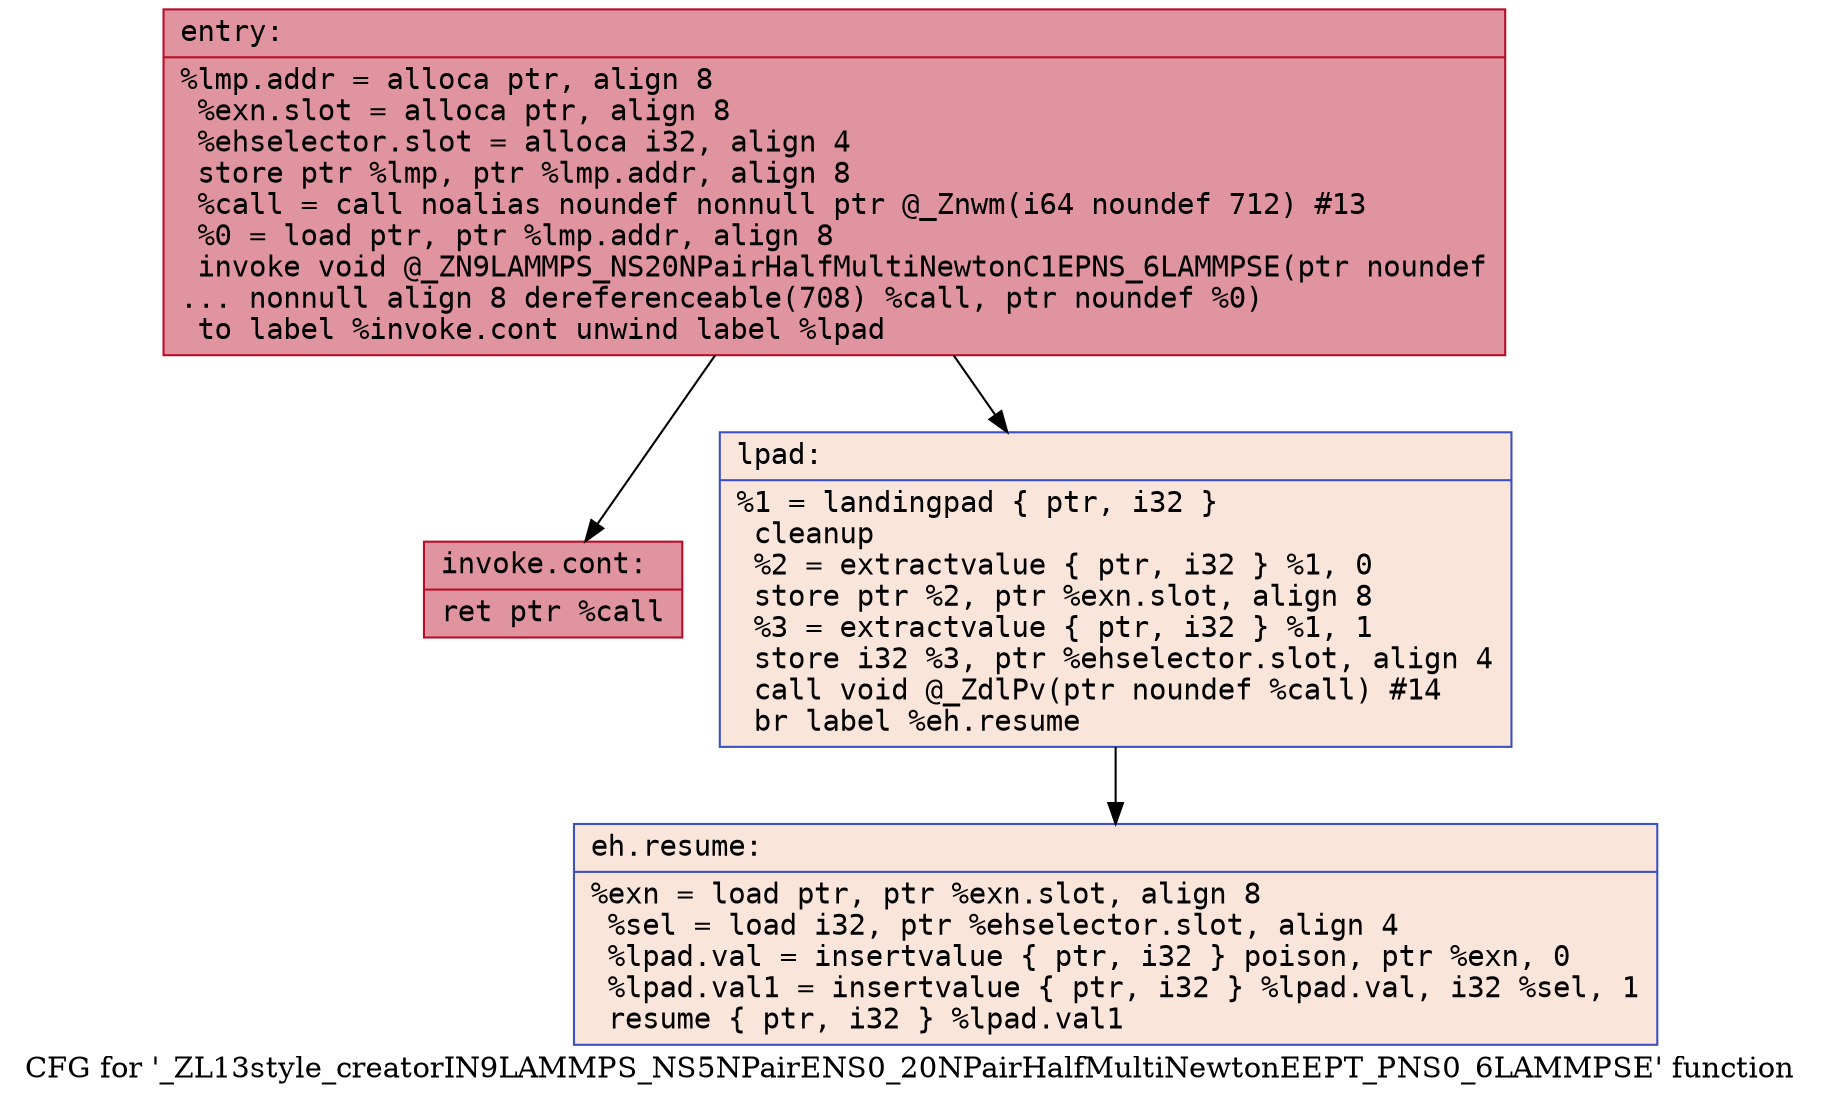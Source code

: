 digraph "CFG for '_ZL13style_creatorIN9LAMMPS_NS5NPairENS0_20NPairHalfMultiNewtonEEPT_PNS0_6LAMMPSE' function" {
	label="CFG for '_ZL13style_creatorIN9LAMMPS_NS5NPairENS0_20NPairHalfMultiNewtonEEPT_PNS0_6LAMMPSE' function";

	Node0x5563bdf1cc00 [shape=record,color="#b70d28ff", style=filled, fillcolor="#b70d2870" fontname="Courier",label="{entry:\l|  %lmp.addr = alloca ptr, align 8\l  %exn.slot = alloca ptr, align 8\l  %ehselector.slot = alloca i32, align 4\l  store ptr %lmp, ptr %lmp.addr, align 8\l  %call = call noalias noundef nonnull ptr @_Znwm(i64 noundef 712) #13\l  %0 = load ptr, ptr %lmp.addr, align 8\l  invoke void @_ZN9LAMMPS_NS20NPairHalfMultiNewtonC1EPNS_6LAMMPSE(ptr noundef\l... nonnull align 8 dereferenceable(708) %call, ptr noundef %0)\l          to label %invoke.cont unwind label %lpad\l}"];
	Node0x5563bdf1cc00 -> Node0x5563bdf1d010[tooltip="entry -> invoke.cont\nProbability 100.00%" ];
	Node0x5563bdf1cc00 -> Node0x5563bdf1d090[tooltip="entry -> lpad\nProbability 0.00%" ];
	Node0x5563bdf1d010 [shape=record,color="#b70d28ff", style=filled, fillcolor="#b70d2870" fontname="Courier",label="{invoke.cont:\l|  ret ptr %call\l}"];
	Node0x5563bdf1d090 [shape=record,color="#3d50c3ff", style=filled, fillcolor="#f4c5ad70" fontname="Courier",label="{lpad:\l|  %1 = landingpad \{ ptr, i32 \}\l          cleanup\l  %2 = extractvalue \{ ptr, i32 \} %1, 0\l  store ptr %2, ptr %exn.slot, align 8\l  %3 = extractvalue \{ ptr, i32 \} %1, 1\l  store i32 %3, ptr %ehselector.slot, align 4\l  call void @_ZdlPv(ptr noundef %call) #14\l  br label %eh.resume\l}"];
	Node0x5563bdf1d090 -> Node0x5563bdf1d760[tooltip="lpad -> eh.resume\nProbability 100.00%" ];
	Node0x5563bdf1d760 [shape=record,color="#3d50c3ff", style=filled, fillcolor="#f4c5ad70" fontname="Courier",label="{eh.resume:\l|  %exn = load ptr, ptr %exn.slot, align 8\l  %sel = load i32, ptr %ehselector.slot, align 4\l  %lpad.val = insertvalue \{ ptr, i32 \} poison, ptr %exn, 0\l  %lpad.val1 = insertvalue \{ ptr, i32 \} %lpad.val, i32 %sel, 1\l  resume \{ ptr, i32 \} %lpad.val1\l}"];
}
